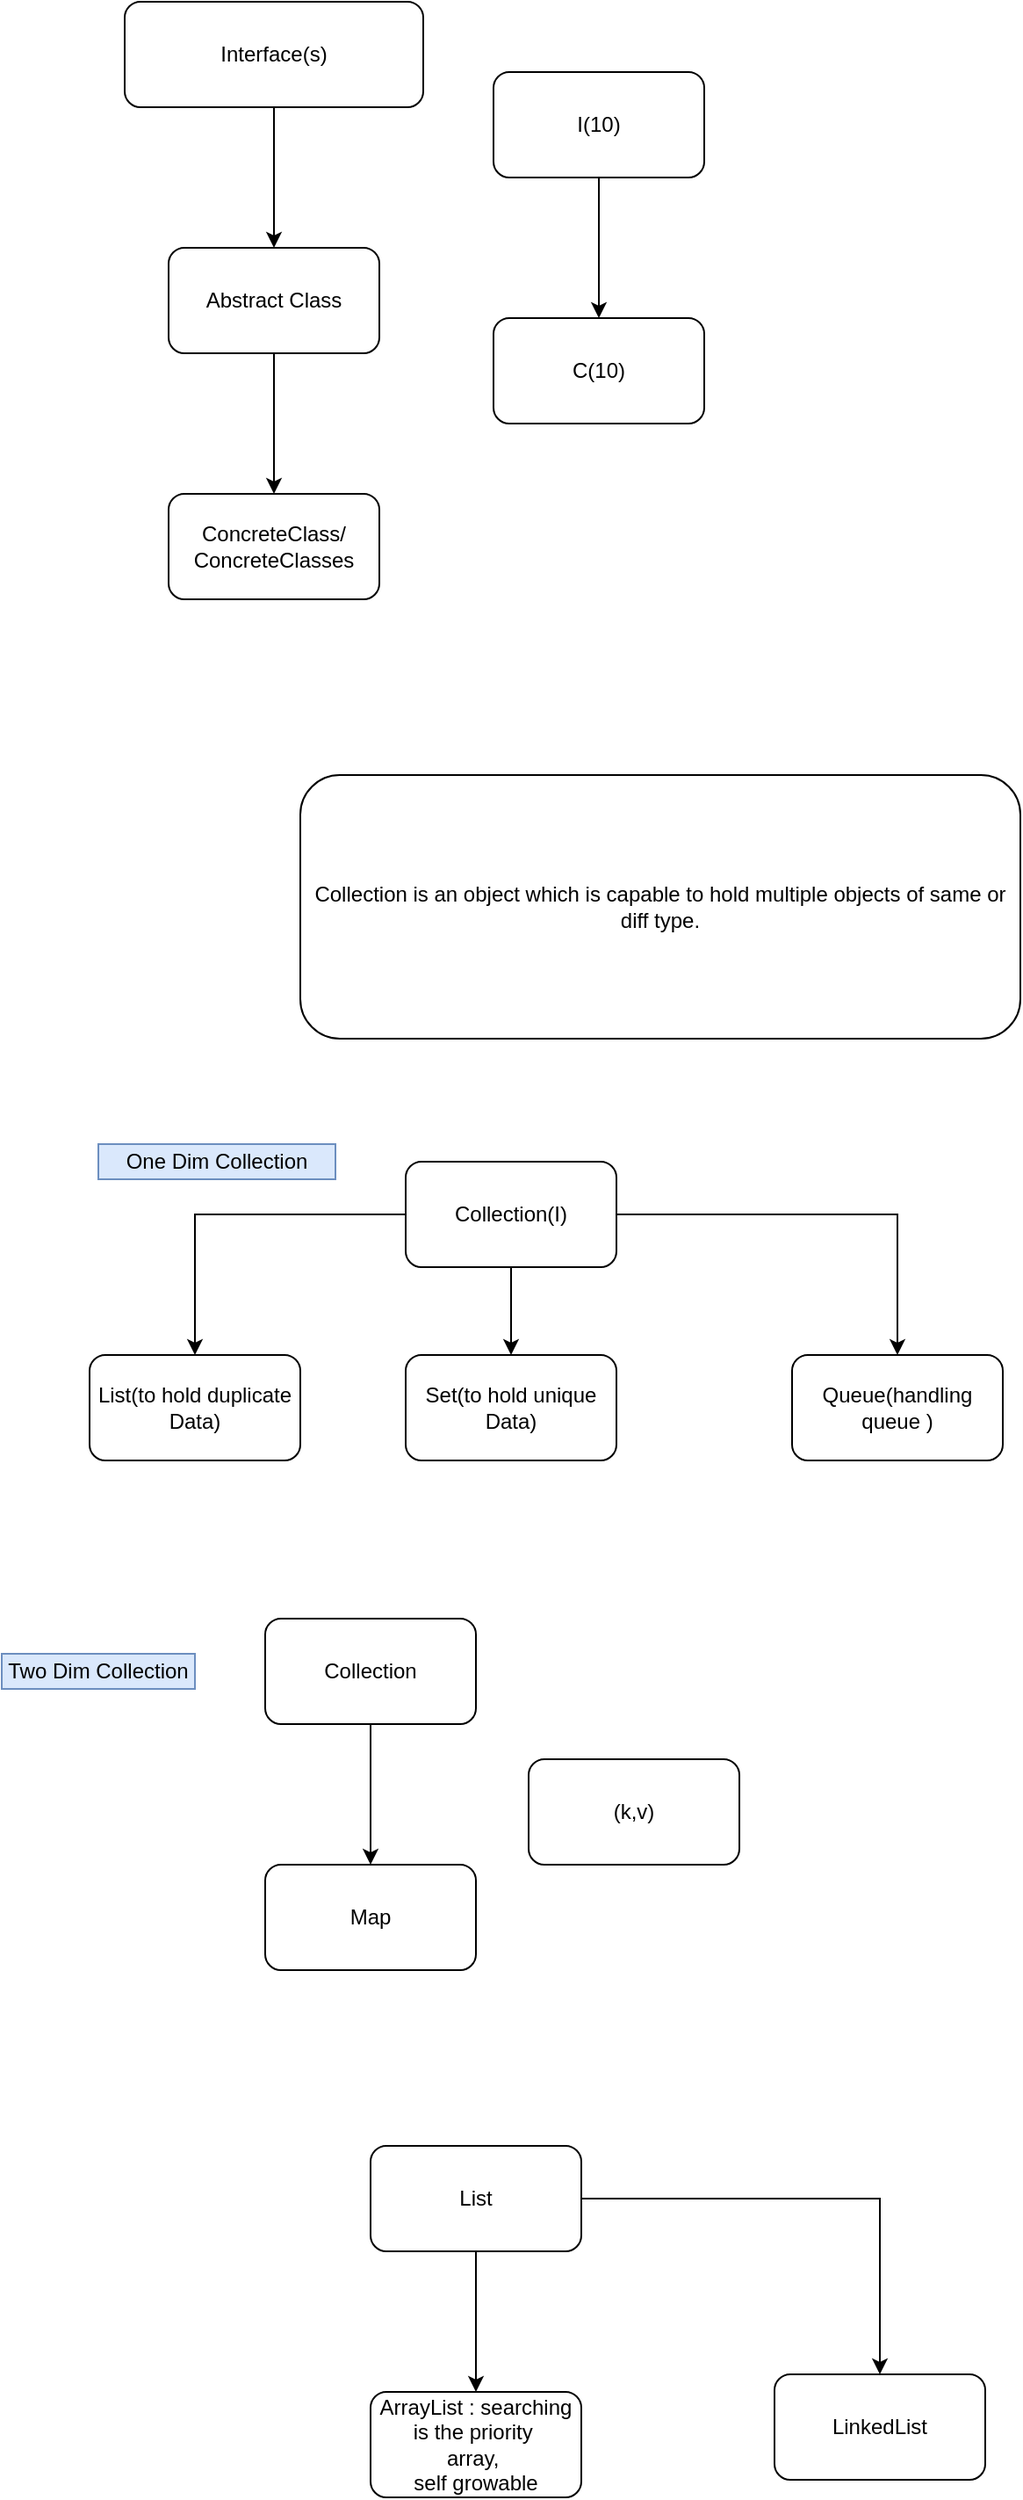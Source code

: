 <mxfile version="15.3.8" type="github">
  <diagram id="zJ57YTD3ODFM6gffccqu" name="Page-1">
    <mxGraphModel dx="600" dy="408" grid="1" gridSize="10" guides="1" tooltips="1" connect="1" arrows="1" fold="1" page="1" pageScale="1" pageWidth="850" pageHeight="1100" math="0" shadow="0">
      <root>
        <mxCell id="0" />
        <mxCell id="1" parent="0" />
        <mxCell id="H1C4b79NumxZAiUa3EDi-3" value="" style="edgeStyle=orthogonalEdgeStyle;rounded=0;orthogonalLoop=1;jettySize=auto;html=1;" edge="1" parent="1" source="H1C4b79NumxZAiUa3EDi-1" target="H1C4b79NumxZAiUa3EDi-2">
          <mxGeometry relative="1" as="geometry" />
        </mxCell>
        <mxCell id="H1C4b79NumxZAiUa3EDi-1" value="Interface(s)" style="rounded=1;whiteSpace=wrap;html=1;" vertex="1" parent="1">
          <mxGeometry x="240" y="70" width="170" height="60" as="geometry" />
        </mxCell>
        <mxCell id="H1C4b79NumxZAiUa3EDi-5" value="" style="edgeStyle=orthogonalEdgeStyle;rounded=0;orthogonalLoop=1;jettySize=auto;html=1;" edge="1" parent="1" source="H1C4b79NumxZAiUa3EDi-2" target="H1C4b79NumxZAiUa3EDi-4">
          <mxGeometry relative="1" as="geometry" />
        </mxCell>
        <mxCell id="H1C4b79NumxZAiUa3EDi-2" value="Abstract Class" style="whiteSpace=wrap;html=1;rounded=1;" vertex="1" parent="1">
          <mxGeometry x="265" y="210" width="120" height="60" as="geometry" />
        </mxCell>
        <mxCell id="H1C4b79NumxZAiUa3EDi-4" value="ConcreteClass/ ConcreteClasses" style="whiteSpace=wrap;html=1;rounded=1;" vertex="1" parent="1">
          <mxGeometry x="265" y="350" width="120" height="60" as="geometry" />
        </mxCell>
        <mxCell id="H1C4b79NumxZAiUa3EDi-8" value="" style="edgeStyle=orthogonalEdgeStyle;rounded=0;orthogonalLoop=1;jettySize=auto;html=1;" edge="1" parent="1" source="H1C4b79NumxZAiUa3EDi-6" target="H1C4b79NumxZAiUa3EDi-7">
          <mxGeometry relative="1" as="geometry" />
        </mxCell>
        <mxCell id="H1C4b79NumxZAiUa3EDi-6" value="I(10)" style="rounded=1;whiteSpace=wrap;html=1;" vertex="1" parent="1">
          <mxGeometry x="450" y="110" width="120" height="60" as="geometry" />
        </mxCell>
        <mxCell id="H1C4b79NumxZAiUa3EDi-7" value="C(10)" style="whiteSpace=wrap;html=1;rounded=1;" vertex="1" parent="1">
          <mxGeometry x="450" y="250" width="120" height="60" as="geometry" />
        </mxCell>
        <mxCell id="H1C4b79NumxZAiUa3EDi-9" value="Collection is an object which is capable to hold multiple objects of same or diff type.&lt;br&gt;" style="rounded=1;whiteSpace=wrap;html=1;" vertex="1" parent="1">
          <mxGeometry x="340" y="510" width="410" height="150" as="geometry" />
        </mxCell>
        <mxCell id="H1C4b79NumxZAiUa3EDi-12" value="" style="edgeStyle=orthogonalEdgeStyle;rounded=0;orthogonalLoop=1;jettySize=auto;html=1;" edge="1" parent="1" source="H1C4b79NumxZAiUa3EDi-10" target="H1C4b79NumxZAiUa3EDi-11">
          <mxGeometry relative="1" as="geometry" />
        </mxCell>
        <mxCell id="H1C4b79NumxZAiUa3EDi-14" value="" style="edgeStyle=orthogonalEdgeStyle;rounded=0;orthogonalLoop=1;jettySize=auto;html=1;" edge="1" parent="1" source="H1C4b79NumxZAiUa3EDi-10" target="H1C4b79NumxZAiUa3EDi-13">
          <mxGeometry relative="1" as="geometry" />
        </mxCell>
        <mxCell id="H1C4b79NumxZAiUa3EDi-17" value="" style="edgeStyle=orthogonalEdgeStyle;rounded=0;orthogonalLoop=1;jettySize=auto;html=1;" edge="1" parent="1" source="H1C4b79NumxZAiUa3EDi-10" target="H1C4b79NumxZAiUa3EDi-16">
          <mxGeometry relative="1" as="geometry" />
        </mxCell>
        <mxCell id="H1C4b79NumxZAiUa3EDi-10" value="Collection(I)" style="rounded=1;whiteSpace=wrap;html=1;" vertex="1" parent="1">
          <mxGeometry x="400" y="730" width="120" height="60" as="geometry" />
        </mxCell>
        <mxCell id="H1C4b79NumxZAiUa3EDi-11" value="List(to hold duplicate Data)" style="whiteSpace=wrap;html=1;rounded=1;" vertex="1" parent="1">
          <mxGeometry x="220" y="840" width="120" height="60" as="geometry" />
        </mxCell>
        <mxCell id="H1C4b79NumxZAiUa3EDi-13" value="Queue(handling queue )" style="whiteSpace=wrap;html=1;rounded=1;" vertex="1" parent="1">
          <mxGeometry x="620" y="840" width="120" height="60" as="geometry" />
        </mxCell>
        <mxCell id="H1C4b79NumxZAiUa3EDi-16" value="Set(to hold unique Data)" style="whiteSpace=wrap;html=1;rounded=1;" vertex="1" parent="1">
          <mxGeometry x="400" y="840" width="120" height="60" as="geometry" />
        </mxCell>
        <mxCell id="H1C4b79NumxZAiUa3EDi-18" value="One Dim Collection" style="text;html=1;strokeColor=#6c8ebf;fillColor=#dae8fc;align=center;verticalAlign=middle;whiteSpace=wrap;rounded=0;" vertex="1" parent="1">
          <mxGeometry x="225" y="720" width="135" height="20" as="geometry" />
        </mxCell>
        <mxCell id="H1C4b79NumxZAiUa3EDi-21" value="" style="edgeStyle=orthogonalEdgeStyle;rounded=0;orthogonalLoop=1;jettySize=auto;html=1;" edge="1" parent="1" source="H1C4b79NumxZAiUa3EDi-19" target="H1C4b79NumxZAiUa3EDi-20">
          <mxGeometry relative="1" as="geometry" />
        </mxCell>
        <mxCell id="H1C4b79NumxZAiUa3EDi-19" value="Collection" style="rounded=1;whiteSpace=wrap;html=1;" vertex="1" parent="1">
          <mxGeometry x="320" y="990" width="120" height="60" as="geometry" />
        </mxCell>
        <mxCell id="H1C4b79NumxZAiUa3EDi-20" value="Map" style="whiteSpace=wrap;html=1;rounded=1;" vertex="1" parent="1">
          <mxGeometry x="320" y="1130" width="120" height="60" as="geometry" />
        </mxCell>
        <mxCell id="H1C4b79NumxZAiUa3EDi-22" value="Two Dim Collection" style="text;html=1;strokeColor=#6c8ebf;fillColor=#dae8fc;align=center;verticalAlign=middle;whiteSpace=wrap;rounded=0;" vertex="1" parent="1">
          <mxGeometry x="170" y="1010" width="110" height="20" as="geometry" />
        </mxCell>
        <mxCell id="H1C4b79NumxZAiUa3EDi-23" value="(k,v)" style="rounded=1;whiteSpace=wrap;html=1;" vertex="1" parent="1">
          <mxGeometry x="470" y="1070" width="120" height="60" as="geometry" />
        </mxCell>
        <mxCell id="H1C4b79NumxZAiUa3EDi-26" value="" style="edgeStyle=orthogonalEdgeStyle;rounded=0;orthogonalLoop=1;jettySize=auto;html=1;" edge="1" parent="1" source="H1C4b79NumxZAiUa3EDi-24" target="H1C4b79NumxZAiUa3EDi-25">
          <mxGeometry relative="1" as="geometry" />
        </mxCell>
        <mxCell id="H1C4b79NumxZAiUa3EDi-28" value="" style="edgeStyle=orthogonalEdgeStyle;rounded=0;orthogonalLoop=1;jettySize=auto;html=1;" edge="1" parent="1" source="H1C4b79NumxZAiUa3EDi-24" target="H1C4b79NumxZAiUa3EDi-27">
          <mxGeometry relative="1" as="geometry" />
        </mxCell>
        <mxCell id="H1C4b79NumxZAiUa3EDi-24" value="List" style="rounded=1;whiteSpace=wrap;html=1;" vertex="1" parent="1">
          <mxGeometry x="380" y="1290" width="120" height="60" as="geometry" />
        </mxCell>
        <mxCell id="H1C4b79NumxZAiUa3EDi-25" value="ArrayList : searching is the priority&amp;nbsp;&lt;br&gt;array,&amp;nbsp;&lt;br&gt;self growable" style="whiteSpace=wrap;html=1;rounded=1;" vertex="1" parent="1">
          <mxGeometry x="380" y="1430" width="120" height="60" as="geometry" />
        </mxCell>
        <mxCell id="H1C4b79NumxZAiUa3EDi-27" value="LinkedList" style="whiteSpace=wrap;html=1;rounded=1;" vertex="1" parent="1">
          <mxGeometry x="610" y="1420" width="120" height="60" as="geometry" />
        </mxCell>
      </root>
    </mxGraphModel>
  </diagram>
</mxfile>
